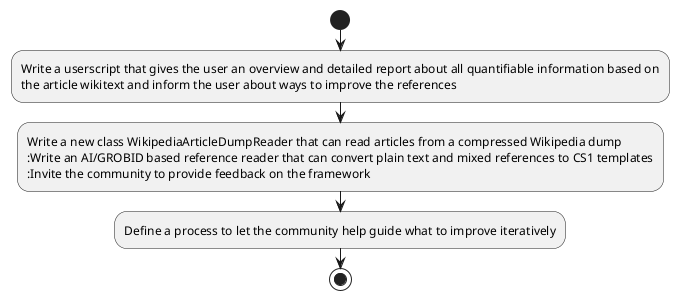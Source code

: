 @startuml
'https://plantuml.com/activity-diagram-beta

start
:Write a userscript that gives the user an overview and detailed report about all quantifiable information based on
the article wikitext and inform the user about ways to improve the references;
:Write a new class WikipediaArticleDumpReader that can read articles from a compressed Wikipedia dump
:Write an AI/GROBID based reference reader that can convert plain text and mixed references to CS1 templates
:Invite the community to provide feedback on the framework;
:Define a process to let the community help guide what to improve iteratively;
stop

@enduml
